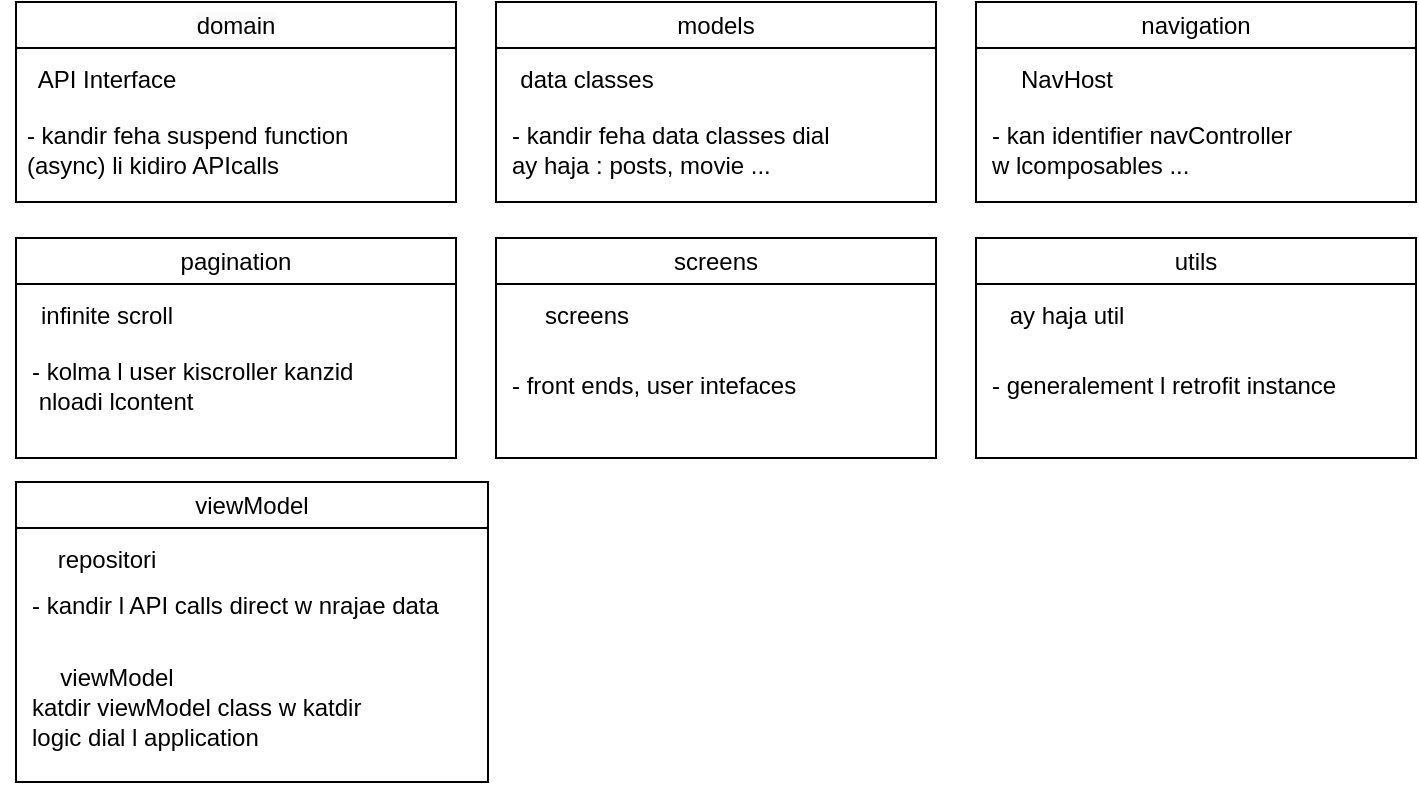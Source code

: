 <mxfile version="26.1.0">
  <diagram name="Page-1" id="miXXF--SO5p6ja4wLEVv">
    <mxGraphModel dx="1368" dy="788" grid="1" gridSize="10" guides="1" tooltips="1" connect="1" arrows="1" fold="1" page="1" pageScale="1" pageWidth="850" pageHeight="1100" math="0" shadow="0">
      <root>
        <mxCell id="0" />
        <mxCell id="1" parent="0" />
        <mxCell id="nfBJNzaAcI5PB4Vb00md-9" value="&lt;span style=&quot;color: rgb(0, 0, 0); font-family: Helvetica; font-size: 12px; font-style: normal; font-variant-ligatures: normal; font-variant-caps: normal; font-weight: 400; letter-spacing: normal; orphans: 2; text-align: center; text-indent: 0px; text-transform: none; widows: 2; word-spacing: 0px; -webkit-text-stroke-width: 0px; white-space: normal; background-color: rgb(251, 251, 251); text-decoration-thickness: initial; text-decoration-style: initial; text-decoration-color: initial; display: inline !important; float: none;&quot;&gt;domain&lt;/span&gt;" style="swimlane;whiteSpace=wrap;html=1;" vertex="1" parent="1">
          <mxGeometry x="50" y="210" width="220" height="100" as="geometry" />
        </mxCell>
        <mxCell id="nfBJNzaAcI5PB4Vb00md-10" value="API Interface" style="text;html=1;align=center;verticalAlign=middle;resizable=0;points=[];autosize=1;strokeColor=none;fillColor=none;" vertex="1" parent="nfBJNzaAcI5PB4Vb00md-9">
          <mxGeometry y="24" width="90" height="30" as="geometry" />
        </mxCell>
        <mxCell id="nfBJNzaAcI5PB4Vb00md-11" value="- kandir feha suspend function&amp;nbsp;&lt;div style=&quot;text-align: left;&quot;&gt;(async)&amp;nbsp;&lt;span style=&quot;background-color: transparent; color: light-dark(rgb(0, 0, 0), rgb(255, 255, 255));&quot;&gt;li kidiro APIcalls&lt;/span&gt;&lt;/div&gt;" style="text;html=1;align=center;verticalAlign=middle;resizable=0;points=[];autosize=1;strokeColor=none;fillColor=none;" vertex="1" parent="nfBJNzaAcI5PB4Vb00md-9">
          <mxGeometry x="-8" y="54" width="190" height="40" as="geometry" />
        </mxCell>
        <mxCell id="nfBJNzaAcI5PB4Vb00md-12" value="&lt;span style=&quot;font-weight: 400;&quot;&gt;models&lt;/span&gt;" style="swimlane;whiteSpace=wrap;html=1;" vertex="1" parent="1">
          <mxGeometry x="290" y="210" width="220" height="100" as="geometry" />
        </mxCell>
        <mxCell id="nfBJNzaAcI5PB4Vb00md-13" value="data classes" style="text;html=1;align=center;verticalAlign=middle;resizable=0;points=[];autosize=1;strokeColor=none;fillColor=none;" vertex="1" parent="nfBJNzaAcI5PB4Vb00md-12">
          <mxGeometry y="24" width="90" height="30" as="geometry" />
        </mxCell>
        <mxCell id="nfBJNzaAcI5PB4Vb00md-14" value="- kandir feha data classes dial&amp;nbsp;&lt;div&gt;ay haja : posts, movie ...&lt;/div&gt;" style="text;html=1;align=left;verticalAlign=middle;resizable=0;points=[];autosize=1;strokeColor=none;fillColor=none;" vertex="1" parent="nfBJNzaAcI5PB4Vb00md-12">
          <mxGeometry x="6" y="54" width="190" height="40" as="geometry" />
        </mxCell>
        <mxCell id="nfBJNzaAcI5PB4Vb00md-15" value="&lt;span style=&quot;font-weight: 400;&quot;&gt;navigation&lt;/span&gt;" style="swimlane;whiteSpace=wrap;html=1;" vertex="1" parent="1">
          <mxGeometry x="530" y="210" width="220" height="100" as="geometry" />
        </mxCell>
        <mxCell id="nfBJNzaAcI5PB4Vb00md-16" value="NavHost" style="text;html=1;align=center;verticalAlign=middle;resizable=0;points=[];autosize=1;strokeColor=none;fillColor=none;" vertex="1" parent="nfBJNzaAcI5PB4Vb00md-15">
          <mxGeometry x="10" y="24" width="70" height="30" as="geometry" />
        </mxCell>
        <mxCell id="nfBJNzaAcI5PB4Vb00md-17" value="- kan identifier navController&amp;nbsp;&lt;div&gt;w lcomposables ...&lt;/div&gt;" style="text;html=1;align=left;verticalAlign=middle;resizable=0;points=[];autosize=1;strokeColor=none;fillColor=none;" vertex="1" parent="nfBJNzaAcI5PB4Vb00md-15">
          <mxGeometry x="6" y="54" width="180" height="40" as="geometry" />
        </mxCell>
        <mxCell id="nfBJNzaAcI5PB4Vb00md-20" value="&lt;span style=&quot;font-weight: 400;&quot;&gt;pagination&lt;/span&gt;" style="swimlane;whiteSpace=wrap;html=1;" vertex="1" parent="1">
          <mxGeometry x="50" y="328" width="220" height="110" as="geometry" />
        </mxCell>
        <mxCell id="nfBJNzaAcI5PB4Vb00md-21" value="infinite scroll" style="text;html=1;align=center;verticalAlign=middle;resizable=0;points=[];autosize=1;strokeColor=none;fillColor=none;" vertex="1" parent="nfBJNzaAcI5PB4Vb00md-20">
          <mxGeometry y="24" width="90" height="30" as="geometry" />
        </mxCell>
        <mxCell id="nfBJNzaAcI5PB4Vb00md-22" value="- kolma l user kiscroller kanzid&lt;div&gt;&amp;nbsp;nloadi lcontent&lt;/div&gt;" style="text;html=1;align=left;verticalAlign=middle;resizable=0;points=[];autosize=1;strokeColor=none;fillColor=none;" vertex="1" parent="nfBJNzaAcI5PB4Vb00md-20">
          <mxGeometry x="6" y="54" width="180" height="40" as="geometry" />
        </mxCell>
        <mxCell id="nfBJNzaAcI5PB4Vb00md-23" value="&lt;span style=&quot;font-weight: 400;&quot;&gt;screens&lt;/span&gt;" style="swimlane;whiteSpace=wrap;html=1;" vertex="1" parent="1">
          <mxGeometry x="290" y="328" width="220" height="110" as="geometry" />
        </mxCell>
        <mxCell id="nfBJNzaAcI5PB4Vb00md-24" value="screens" style="text;html=1;align=center;verticalAlign=middle;resizable=0;points=[];autosize=1;strokeColor=none;fillColor=none;" vertex="1" parent="nfBJNzaAcI5PB4Vb00md-23">
          <mxGeometry x="10" y="24" width="70" height="30" as="geometry" />
        </mxCell>
        <mxCell id="nfBJNzaAcI5PB4Vb00md-25" value="- front ends, user intefaces" style="text;html=1;align=left;verticalAlign=middle;resizable=0;points=[];autosize=1;strokeColor=none;fillColor=none;" vertex="1" parent="nfBJNzaAcI5PB4Vb00md-23">
          <mxGeometry x="6" y="59" width="170" height="30" as="geometry" />
        </mxCell>
        <mxCell id="nfBJNzaAcI5PB4Vb00md-26" value="&lt;span style=&quot;font-weight: 400;&quot;&gt;utils&lt;/span&gt;" style="swimlane;whiteSpace=wrap;html=1;" vertex="1" parent="1">
          <mxGeometry x="530" y="328" width="220" height="110" as="geometry" />
        </mxCell>
        <mxCell id="nfBJNzaAcI5PB4Vb00md-27" value="ay haja util" style="text;html=1;align=center;verticalAlign=middle;resizable=0;points=[];autosize=1;strokeColor=none;fillColor=none;" vertex="1" parent="nfBJNzaAcI5PB4Vb00md-26">
          <mxGeometry x="5" y="24" width="80" height="30" as="geometry" />
        </mxCell>
        <mxCell id="nfBJNzaAcI5PB4Vb00md-28" value="- generalement l retrofit instance" style="text;html=1;align=left;verticalAlign=middle;resizable=0;points=[];autosize=1;strokeColor=none;fillColor=none;" vertex="1" parent="nfBJNzaAcI5PB4Vb00md-26">
          <mxGeometry x="6" y="59" width="200" height="30" as="geometry" />
        </mxCell>
        <mxCell id="nfBJNzaAcI5PB4Vb00md-29" value="&lt;span style=&quot;font-weight: 400;&quot;&gt;viewModel&lt;/span&gt;" style="swimlane;whiteSpace=wrap;html=1;" vertex="1" parent="1">
          <mxGeometry x="50" y="450" width="236" height="150" as="geometry" />
        </mxCell>
        <mxCell id="nfBJNzaAcI5PB4Vb00md-30" value="repositori" style="text;html=1;align=center;verticalAlign=middle;resizable=0;points=[];autosize=1;strokeColor=none;fillColor=none;" vertex="1" parent="nfBJNzaAcI5PB4Vb00md-29">
          <mxGeometry x="10" y="24" width="70" height="30" as="geometry" />
        </mxCell>
        <mxCell id="nfBJNzaAcI5PB4Vb00md-31" value="- kandir l API calls direct w nrajae data" style="text;html=1;align=left;verticalAlign=middle;resizable=0;points=[];autosize=1;strokeColor=none;fillColor=none;" vertex="1" parent="nfBJNzaAcI5PB4Vb00md-29">
          <mxGeometry x="6" y="47" width="230" height="30" as="geometry" />
        </mxCell>
        <mxCell id="nfBJNzaAcI5PB4Vb00md-32" value="viewModel" style="text;html=1;align=center;verticalAlign=middle;resizable=0;points=[];autosize=1;strokeColor=none;fillColor=none;" vertex="1" parent="nfBJNzaAcI5PB4Vb00md-29">
          <mxGeometry x="10" y="83" width="80" height="30" as="geometry" />
        </mxCell>
        <mxCell id="nfBJNzaAcI5PB4Vb00md-34" value="katdir viewModel class w katdir&amp;nbsp;&lt;div&gt;logic dial l application&lt;/div&gt;" style="text;html=1;align=left;verticalAlign=middle;resizable=0;points=[];autosize=1;strokeColor=none;fillColor=none;" vertex="1" parent="nfBJNzaAcI5PB4Vb00md-29">
          <mxGeometry x="6" y="100" width="190" height="40" as="geometry" />
        </mxCell>
      </root>
    </mxGraphModel>
  </diagram>
</mxfile>
